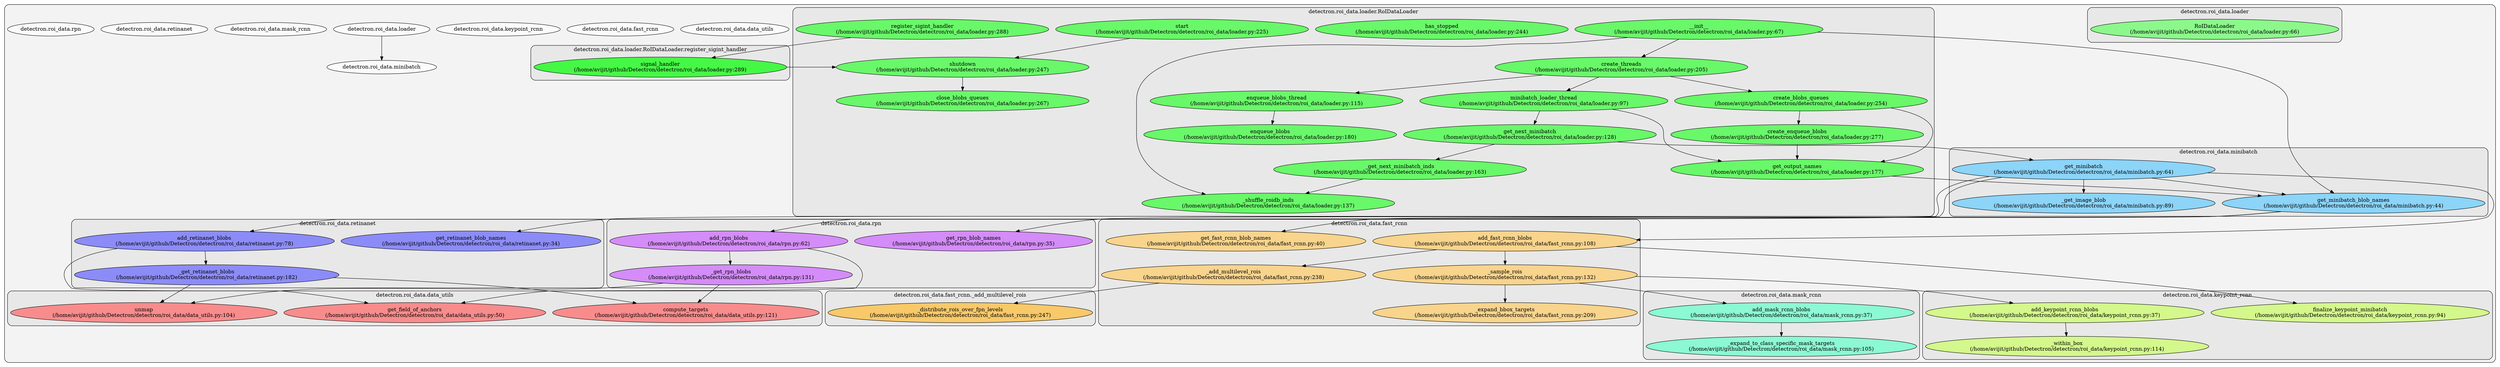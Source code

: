 digraph G {
    graph [rankdir=TB, clusterrank="local"];
    subgraph cluster_G {

        graph [style="filled,rounded",fillcolor="#80808018", label=""];
        detectron__roi_data__data_utils [label="detectron.roi_data.data_utils", style="filled", fillcolor="#ffffffb2", fontcolor="#000000", group="0"];
        detectron__roi_data__fast_rcnn [label="detectron.roi_data.fast_rcnn", style="filled", fillcolor="#ffffffb2", fontcolor="#000000", group="1"];
        detectron__roi_data__keypoint_rcnn [label="detectron.roi_data.keypoint_rcnn", style="filled", fillcolor="#ffffffb2", fontcolor="#000000", group="2"];
        detectron__roi_data__loader [label="detectron.roi_data.loader", style="filled", fillcolor="#ffffffb2", fontcolor="#000000", group="3"];
        detectron__roi_data__mask_rcnn [label="detectron.roi_data.mask_rcnn", style="filled", fillcolor="#ffffffb2", fontcolor="#000000", group="4"];
        detectron__roi_data__minibatch [label="detectron.roi_data.minibatch", style="filled", fillcolor="#ffffffb2", fontcolor="#000000", group="5"];
        detectron__roi_data__retinanet [label="detectron.roi_data.retinanet", style="filled", fillcolor="#ffffffb2", fontcolor="#000000", group="6"];
        detectron__roi_data__rpn [label="detectron.roi_data.rpn", style="filled", fillcolor="#ffffffb2", fontcolor="#000000", group="7"];
        subgraph cluster_detectron__roi_data__data_utils {

            graph [style="filled,rounded",fillcolor="#80808018", label="detectron.roi_data.data_utils"];
            detectron__roi_data__data_utils__compute_targets [label="compute_targets\n(/home/avijit/github/Detectron/detectron/roi_data/data_utils.py:121)", style="filled", fillcolor="#ff6565b2", fontcolor="#000000", group="0"];
        }
        subgraph cluster_detectron__roi_data__data_utils {

            graph [style="filled,rounded",fillcolor="#80808018", label="detectron.roi_data.data_utils"];
            detectron__roi_data__data_utils__get_field_of_anchors [label="get_field_of_anchors\n(/home/avijit/github/Detectron/detectron/roi_data/data_utils.py:50)", style="filled", fillcolor="#ff6565b2", fontcolor="#000000", group="0"];
        }
        subgraph cluster_detectron__roi_data__data_utils {

            graph [style="filled,rounded",fillcolor="#80808018", label="detectron.roi_data.data_utils"];
            detectron__roi_data__data_utils__unmap [label="unmap\n(/home/avijit/github/Detectron/detectron/roi_data/data_utils.py:104)", style="filled", fillcolor="#ff6565b2", fontcolor="#000000", group="0"];
        }
        subgraph cluster_detectron__roi_data__fast_rcnn {

            graph [style="filled,rounded",fillcolor="#80808018", label="detectron.roi_data.fast_rcnn"];
            detectron__roi_data__fast_rcnn___add_multilevel_rois [label="_add_multilevel_rois\n(/home/avijit/github/Detectron/detectron/roi_data/fast_rcnn.py:238)", style="filled", fillcolor="#ffcc65b2", fontcolor="#000000", group="1"];
        }
        subgraph cluster_detectron__roi_data__fast_rcnn {

            graph [style="filled,rounded",fillcolor="#80808018", label="detectron.roi_data.fast_rcnn"];
            detectron__roi_data__fast_rcnn___expand_bbox_targets [label="_expand_bbox_targets\n(/home/avijit/github/Detectron/detectron/roi_data/fast_rcnn.py:209)", style="filled", fillcolor="#ffcc65b2", fontcolor="#000000", group="1"];
        }
        subgraph cluster_detectron__roi_data__fast_rcnn {

            graph [style="filled,rounded",fillcolor="#80808018", label="detectron.roi_data.fast_rcnn"];
            detectron__roi_data__fast_rcnn___sample_rois [label="_sample_rois\n(/home/avijit/github/Detectron/detectron/roi_data/fast_rcnn.py:132)", style="filled", fillcolor="#ffcc65b2", fontcolor="#000000", group="1"];
        }
        subgraph cluster_detectron__roi_data__fast_rcnn {

            graph [style="filled,rounded",fillcolor="#80808018", label="detectron.roi_data.fast_rcnn"];
            detectron__roi_data__fast_rcnn__add_fast_rcnn_blobs [label="add_fast_rcnn_blobs\n(/home/avijit/github/Detectron/detectron/roi_data/fast_rcnn.py:108)", style="filled", fillcolor="#ffcc65b2", fontcolor="#000000", group="1"];
        }
        subgraph cluster_detectron__roi_data__fast_rcnn {

            graph [style="filled,rounded",fillcolor="#80808018", label="detectron.roi_data.fast_rcnn"];
            detectron__roi_data__fast_rcnn__get_fast_rcnn_blob_names [label="get_fast_rcnn_blob_names\n(/home/avijit/github/Detectron/detectron/roi_data/fast_rcnn.py:40)", style="filled", fillcolor="#ffcc65b2", fontcolor="#000000", group="1"];
        }
        subgraph cluster_detectron__roi_data__fast_rcnn___add_multilevel_rois {

            graph [style="filled,rounded",fillcolor="#80808018", label="detectron.roi_data.fast_rcnn._add_multilevel_rois"];
            detectron__roi_data__fast_rcnn___add_multilevel_rois___distribute_rois_over_fpn_levels [label="_distribute_rois_over_fpn_levels\n(/home/avijit/github/Detectron/detectron/roi_data/fast_rcnn.py:247)", style="filled", fillcolor="#ffbb32b2", fontcolor="#000000", group="1"];
        }
        subgraph cluster_detectron__roi_data__keypoint_rcnn {

            graph [style="filled,rounded",fillcolor="#80808018", label="detectron.roi_data.keypoint_rcnn"];
            detectron__roi_data__keypoint_rcnn___within_box [label="_within_box\n(/home/avijit/github/Detectron/detectron/roi_data/keypoint_rcnn.py:114)", style="filled", fillcolor="#cbff65b2", fontcolor="#000000", group="2"];
        }
        subgraph cluster_detectron__roi_data__keypoint_rcnn {

            graph [style="filled,rounded",fillcolor="#80808018", label="detectron.roi_data.keypoint_rcnn"];
            detectron__roi_data__keypoint_rcnn__add_keypoint_rcnn_blobs [label="add_keypoint_rcnn_blobs\n(/home/avijit/github/Detectron/detectron/roi_data/keypoint_rcnn.py:37)", style="filled", fillcolor="#cbff65b2", fontcolor="#000000", group="2"];
        }
        subgraph cluster_detectron__roi_data__keypoint_rcnn {

            graph [style="filled,rounded",fillcolor="#80808018", label="detectron.roi_data.keypoint_rcnn"];
            detectron__roi_data__keypoint_rcnn__finalize_keypoint_minibatch [label="finalize_keypoint_minibatch\n(/home/avijit/github/Detectron/detectron/roi_data/keypoint_rcnn.py:94)", style="filled", fillcolor="#cbff65b2", fontcolor="#000000", group="2"];
        }
        subgraph cluster_detectron__roi_data__loader {

            graph [style="filled,rounded",fillcolor="#80808018", label="detectron.roi_data.loader"];
            detectron__roi_data__loader__RoIDataLoader [label="RoIDataLoader\n(/home/avijit/github/Detectron/detectron/roi_data/loader.py:66)", style="filled", fillcolor="#65ff65b2", fontcolor="#000000", group="3"];
        }
        subgraph cluster_detectron__roi_data__loader__RoIDataLoader {

            graph [style="filled,rounded",fillcolor="#80808018", label="detectron.roi_data.loader.RoIDataLoader"];
            detectron__roi_data__loader__RoIDataLoader____init__ [label="__init__\n(/home/avijit/github/Detectron/detectron/roi_data/loader.py:67)", style="filled", fillcolor="#32ff32b2", fontcolor="#000000", group="3"];
        }
        subgraph cluster_detectron__roi_data__loader__RoIDataLoader {

            graph [style="filled,rounded",fillcolor="#80808018", label="detectron.roi_data.loader.RoIDataLoader"];
            detectron__roi_data__loader__RoIDataLoader___get_next_minibatch_inds [label="_get_next_minibatch_inds\n(/home/avijit/github/Detectron/detectron/roi_data/loader.py:163)", style="filled", fillcolor="#32ff32b2", fontcolor="#000000", group="3"];
        }
        subgraph cluster_detectron__roi_data__loader__RoIDataLoader {

            graph [style="filled,rounded",fillcolor="#80808018", label="detectron.roi_data.loader.RoIDataLoader"];
            detectron__roi_data__loader__RoIDataLoader___shuffle_roidb_inds [label="_shuffle_roidb_inds\n(/home/avijit/github/Detectron/detectron/roi_data/loader.py:137)", style="filled", fillcolor="#32ff32b2", fontcolor="#000000", group="3"];
        }
        subgraph cluster_detectron__roi_data__loader__RoIDataLoader {

            graph [style="filled,rounded",fillcolor="#80808018", label="detectron.roi_data.loader.RoIDataLoader"];
            detectron__roi_data__loader__RoIDataLoader__close_blobs_queues [label="close_blobs_queues\n(/home/avijit/github/Detectron/detectron/roi_data/loader.py:267)", style="filled", fillcolor="#32ff32b2", fontcolor="#000000", group="3"];
        }
        subgraph cluster_detectron__roi_data__loader__RoIDataLoader {

            graph [style="filled,rounded",fillcolor="#80808018", label="detectron.roi_data.loader.RoIDataLoader"];
            detectron__roi_data__loader__RoIDataLoader__create_blobs_queues [label="create_blobs_queues\n(/home/avijit/github/Detectron/detectron/roi_data/loader.py:254)", style="filled", fillcolor="#32ff32b2", fontcolor="#000000", group="3"];
        }
        subgraph cluster_detectron__roi_data__loader__RoIDataLoader {

            graph [style="filled,rounded",fillcolor="#80808018", label="detectron.roi_data.loader.RoIDataLoader"];
            detectron__roi_data__loader__RoIDataLoader__create_enqueue_blobs [label="create_enqueue_blobs\n(/home/avijit/github/Detectron/detectron/roi_data/loader.py:277)", style="filled", fillcolor="#32ff32b2", fontcolor="#000000", group="3"];
        }
        subgraph cluster_detectron__roi_data__loader__RoIDataLoader {

            graph [style="filled,rounded",fillcolor="#80808018", label="detectron.roi_data.loader.RoIDataLoader"];
            detectron__roi_data__loader__RoIDataLoader__create_threads [label="create_threads\n(/home/avijit/github/Detectron/detectron/roi_data/loader.py:205)", style="filled", fillcolor="#32ff32b2", fontcolor="#000000", group="3"];
        }
        subgraph cluster_detectron__roi_data__loader__RoIDataLoader {

            graph [style="filled,rounded",fillcolor="#80808018", label="detectron.roi_data.loader.RoIDataLoader"];
            detectron__roi_data__loader__RoIDataLoader__enqueue_blobs [label="enqueue_blobs\n(/home/avijit/github/Detectron/detectron/roi_data/loader.py:180)", style="filled", fillcolor="#32ff32b2", fontcolor="#000000", group="3"];
        }
        subgraph cluster_detectron__roi_data__loader__RoIDataLoader {

            graph [style="filled,rounded",fillcolor="#80808018", label="detectron.roi_data.loader.RoIDataLoader"];
            detectron__roi_data__loader__RoIDataLoader__enqueue_blobs_thread [label="enqueue_blobs_thread\n(/home/avijit/github/Detectron/detectron/roi_data/loader.py:115)", style="filled", fillcolor="#32ff32b2", fontcolor="#000000", group="3"];
        }
        subgraph cluster_detectron__roi_data__loader__RoIDataLoader {

            graph [style="filled,rounded",fillcolor="#80808018", label="detectron.roi_data.loader.RoIDataLoader"];
            detectron__roi_data__loader__RoIDataLoader__get_next_minibatch [label="get_next_minibatch\n(/home/avijit/github/Detectron/detectron/roi_data/loader.py:128)", style="filled", fillcolor="#32ff32b2", fontcolor="#000000", group="3"];
        }
        subgraph cluster_detectron__roi_data__loader__RoIDataLoader {

            graph [style="filled,rounded",fillcolor="#80808018", label="detectron.roi_data.loader.RoIDataLoader"];
            detectron__roi_data__loader__RoIDataLoader__get_output_names [label="get_output_names\n(/home/avijit/github/Detectron/detectron/roi_data/loader.py:177)", style="filled", fillcolor="#32ff32b2", fontcolor="#000000", group="3"];
        }
        subgraph cluster_detectron__roi_data__loader__RoIDataLoader {

            graph [style="filled,rounded",fillcolor="#80808018", label="detectron.roi_data.loader.RoIDataLoader"];
            detectron__roi_data__loader__RoIDataLoader__has_stopped [label="has_stopped\n(/home/avijit/github/Detectron/detectron/roi_data/loader.py:244)", style="filled", fillcolor="#32ff32b2", fontcolor="#000000", group="3"];
        }
        subgraph cluster_detectron__roi_data__loader__RoIDataLoader {

            graph [style="filled,rounded",fillcolor="#80808018", label="detectron.roi_data.loader.RoIDataLoader"];
            detectron__roi_data__loader__RoIDataLoader__minibatch_loader_thread [label="minibatch_loader_thread\n(/home/avijit/github/Detectron/detectron/roi_data/loader.py:97)", style="filled", fillcolor="#32ff32b2", fontcolor="#000000", group="3"];
        }
        subgraph cluster_detectron__roi_data__loader__RoIDataLoader {

            graph [style="filled,rounded",fillcolor="#80808018", label="detectron.roi_data.loader.RoIDataLoader"];
            detectron__roi_data__loader__RoIDataLoader__register_sigint_handler [label="register_sigint_handler\n(/home/avijit/github/Detectron/detectron/roi_data/loader.py:288)", style="filled", fillcolor="#32ff32b2", fontcolor="#000000", group="3"];
        }
        subgraph cluster_detectron__roi_data__loader__RoIDataLoader {

            graph [style="filled,rounded",fillcolor="#80808018", label="detectron.roi_data.loader.RoIDataLoader"];
            detectron__roi_data__loader__RoIDataLoader__shutdown [label="shutdown\n(/home/avijit/github/Detectron/detectron/roi_data/loader.py:247)", style="filled", fillcolor="#32ff32b2", fontcolor="#000000", group="3"];
        }
        subgraph cluster_detectron__roi_data__loader__RoIDataLoader {

            graph [style="filled,rounded",fillcolor="#80808018", label="detectron.roi_data.loader.RoIDataLoader"];
            detectron__roi_data__loader__RoIDataLoader__start [label="start\n(/home/avijit/github/Detectron/detectron/roi_data/loader.py:225)", style="filled", fillcolor="#32ff32b2", fontcolor="#000000", group="3"];
        }
        subgraph cluster_detectron__roi_data__loader__RoIDataLoader__register_sigint_handler {

            graph [style="filled,rounded",fillcolor="#80808018", label="detectron.roi_data.loader.RoIDataLoader.register_sigint_handler"];
            detectron__roi_data__loader__RoIDataLoader__register_sigint_handler__signal_handler [label="signal_handler\n(/home/avijit/github/Detectron/detectron/roi_data/loader.py:289)", style="filled", fillcolor="#00ff00b2", fontcolor="#000000", group="3"];
        }
        subgraph cluster_detectron__roi_data__mask_rcnn {

            graph [style="filled,rounded",fillcolor="#80808018", label="detectron.roi_data.mask_rcnn"];
            detectron__roi_data__mask_rcnn___expand_to_class_specific_mask_targets [label="_expand_to_class_specific_mask_targets\n(/home/avijit/github/Detectron/detectron/roi_data/mask_rcnn.py:105)", style="filled", fillcolor="#65ffccb2", fontcolor="#000000", group="4"];
        }
        subgraph cluster_detectron__roi_data__mask_rcnn {

            graph [style="filled,rounded",fillcolor="#80808018", label="detectron.roi_data.mask_rcnn"];
            detectron__roi_data__mask_rcnn__add_mask_rcnn_blobs [label="add_mask_rcnn_blobs\n(/home/avijit/github/Detectron/detectron/roi_data/mask_rcnn.py:37)", style="filled", fillcolor="#65ffccb2", fontcolor="#000000", group="4"];
        }
        subgraph cluster_detectron__roi_data__minibatch {

            graph [style="filled,rounded",fillcolor="#80808018", label="detectron.roi_data.minibatch"];
            detectron__roi_data__minibatch___get_image_blob [label="_get_image_blob\n(/home/avijit/github/Detectron/detectron/roi_data/minibatch.py:89)", style="filled", fillcolor="#65cbffb2", fontcolor="#000000", group="5"];
        }
        subgraph cluster_detectron__roi_data__minibatch {

            graph [style="filled,rounded",fillcolor="#80808018", label="detectron.roi_data.minibatch"];
            detectron__roi_data__minibatch__get_minibatch [label="get_minibatch\n(/home/avijit/github/Detectron/detectron/roi_data/minibatch.py:64)", style="filled", fillcolor="#65cbffb2", fontcolor="#000000", group="5"];
        }
        subgraph cluster_detectron__roi_data__minibatch {

            graph [style="filled,rounded",fillcolor="#80808018", label="detectron.roi_data.minibatch"];
            detectron__roi_data__minibatch__get_minibatch_blob_names [label="get_minibatch_blob_names\n(/home/avijit/github/Detectron/detectron/roi_data/minibatch.py:44)", style="filled", fillcolor="#65cbffb2", fontcolor="#000000", group="5"];
        }
        subgraph cluster_detectron__roi_data__retinanet {

            graph [style="filled,rounded",fillcolor="#80808018", label="detectron.roi_data.retinanet"];
            detectron__roi_data__retinanet___get_retinanet_blobs [label="_get_retinanet_blobs\n(/home/avijit/github/Detectron/detectron/roi_data/retinanet.py:182)", style="filled", fillcolor="#6565ffb2", fontcolor="#000000", group="6"];
        }
        subgraph cluster_detectron__roi_data__retinanet {

            graph [style="filled,rounded",fillcolor="#80808018", label="detectron.roi_data.retinanet"];
            detectron__roi_data__retinanet__add_retinanet_blobs [label="add_retinanet_blobs\n(/home/avijit/github/Detectron/detectron/roi_data/retinanet.py:78)", style="filled", fillcolor="#6565ffb2", fontcolor="#000000", group="6"];
        }
        subgraph cluster_detectron__roi_data__retinanet {

            graph [style="filled,rounded",fillcolor="#80808018", label="detectron.roi_data.retinanet"];
            detectron__roi_data__retinanet__get_retinanet_blob_names [label="get_retinanet_blob_names\n(/home/avijit/github/Detectron/detectron/roi_data/retinanet.py:34)", style="filled", fillcolor="#6565ffb2", fontcolor="#000000", group="6"];
        }
        subgraph cluster_detectron__roi_data__rpn {

            graph [style="filled,rounded",fillcolor="#80808018", label="detectron.roi_data.rpn"];
            detectron__roi_data__rpn___get_rpn_blobs [label="_get_rpn_blobs\n(/home/avijit/github/Detectron/detectron/roi_data/rpn.py:131)", style="filled", fillcolor="#cc65ffb2", fontcolor="#000000", group="7"];
        }
        subgraph cluster_detectron__roi_data__rpn {

            graph [style="filled,rounded",fillcolor="#80808018", label="detectron.roi_data.rpn"];
            detectron__roi_data__rpn__add_rpn_blobs [label="add_rpn_blobs\n(/home/avijit/github/Detectron/detectron/roi_data/rpn.py:62)", style="filled", fillcolor="#cc65ffb2", fontcolor="#000000", group="7"];
        }
        subgraph cluster_detectron__roi_data__rpn {

            graph [style="filled,rounded",fillcolor="#80808018", label="detectron.roi_data.rpn"];
            detectron__roi_data__rpn__get_rpn_blob_names [label="get_rpn_blob_names\n(/home/avijit/github/Detectron/detectron/roi_data/rpn.py:35)", style="filled", fillcolor="#cc65ffb2", fontcolor="#000000", group="7"];
        }
    }
        detectron__roi_data__fast_rcnn__add_fast_rcnn_blobs -> detectron__roi_data__keypoint_rcnn__finalize_keypoint_minibatch [style="solid", color="#000000"];
        detectron__roi_data__fast_rcnn__add_fast_rcnn_blobs -> detectron__roi_data__fast_rcnn___add_multilevel_rois [style="solid", color="#000000"];
        detectron__roi_data__fast_rcnn__add_fast_rcnn_blobs -> detectron__roi_data__fast_rcnn___sample_rois [style="solid", color="#000000"];
        detectron__roi_data__fast_rcnn___sample_rois -> detectron__roi_data__mask_rcnn__add_mask_rcnn_blobs [style="solid", color="#000000"];
        detectron__roi_data__fast_rcnn___sample_rois -> detectron__roi_data__keypoint_rcnn__add_keypoint_rcnn_blobs [style="solid", color="#000000"];
        detectron__roi_data__fast_rcnn___sample_rois -> detectron__roi_data__fast_rcnn___expand_bbox_targets [style="solid", color="#000000"];
        detectron__roi_data__fast_rcnn___add_multilevel_rois -> detectron__roi_data__fast_rcnn___add_multilevel_rois___distribute_rois_over_fpn_levels [style="solid", color="#000000"];
        detectron__roi_data__keypoint_rcnn__add_keypoint_rcnn_blobs -> detectron__roi_data__keypoint_rcnn___within_box [style="solid", color="#000000"];
        detectron__roi_data__loader -> detectron__roi_data__minibatch [style="solid", color="#000000"];
        detectron__roi_data__loader__RoIDataLoader____init__ -> detectron__roi_data__loader__RoIDataLoader__create_threads [style="solid", color="#000000"];
        detectron__roi_data__loader__RoIDataLoader____init__ -> detectron__roi_data__minibatch__get_minibatch_blob_names [style="solid", color="#000000"];
        detectron__roi_data__loader__RoIDataLoader____init__ -> detectron__roi_data__loader__RoIDataLoader___shuffle_roidb_inds [style="solid", color="#000000"];
        detectron__roi_data__loader__RoIDataLoader__minibatch_loader_thread -> detectron__roi_data__loader__RoIDataLoader__get_next_minibatch [style="solid", color="#000000"];
        detectron__roi_data__loader__RoIDataLoader__minibatch_loader_thread -> detectron__roi_data__loader__RoIDataLoader__get_output_names [style="solid", color="#000000"];
        detectron__roi_data__loader__RoIDataLoader__enqueue_blobs_thread -> detectron__roi_data__loader__RoIDataLoader__enqueue_blobs [style="solid", color="#000000"];
        detectron__roi_data__loader__RoIDataLoader__get_next_minibatch -> detectron__roi_data__loader__RoIDataLoader___get_next_minibatch_inds [style="solid", color="#000000"];
        detectron__roi_data__loader__RoIDataLoader__get_next_minibatch -> detectron__roi_data__minibatch__get_minibatch [style="solid", color="#000000"];
        detectron__roi_data__loader__RoIDataLoader___get_next_minibatch_inds -> detectron__roi_data__loader__RoIDataLoader___shuffle_roidb_inds [style="solid", color="#000000"];
        detectron__roi_data__loader__RoIDataLoader__get_output_names -> detectron__roi_data__minibatch__get_minibatch_blob_names [style="solid", color="#000000"];
        detectron__roi_data__loader__RoIDataLoader__create_threads -> detectron__roi_data__loader__RoIDataLoader__minibatch_loader_thread [style="solid", color="#000000"];
        detectron__roi_data__loader__RoIDataLoader__create_threads -> detectron__roi_data__loader__RoIDataLoader__enqueue_blobs_thread [style="solid", color="#000000"];
        detectron__roi_data__loader__RoIDataLoader__create_threads -> detectron__roi_data__loader__RoIDataLoader__create_blobs_queues [style="solid", color="#000000"];
        detectron__roi_data__loader__RoIDataLoader__start -> detectron__roi_data__loader__RoIDataLoader__shutdown [style="solid", color="#000000"];
        detectron__roi_data__loader__RoIDataLoader__shutdown -> detectron__roi_data__loader__RoIDataLoader__close_blobs_queues [style="solid", color="#000000"];
        detectron__roi_data__loader__RoIDataLoader__create_blobs_queues -> detectron__roi_data__loader__RoIDataLoader__get_output_names [style="solid", color="#000000"];
        detectron__roi_data__loader__RoIDataLoader__create_blobs_queues -> detectron__roi_data__loader__RoIDataLoader__create_enqueue_blobs [style="solid", color="#000000"];
        detectron__roi_data__loader__RoIDataLoader__create_enqueue_blobs -> detectron__roi_data__loader__RoIDataLoader__get_output_names [style="solid", color="#000000"];
        detectron__roi_data__loader__RoIDataLoader__register_sigint_handler__signal_handler -> detectron__roi_data__loader__RoIDataLoader__shutdown [style="solid", color="#000000"];
        detectron__roi_data__loader__RoIDataLoader__register_sigint_handler -> detectron__roi_data__loader__RoIDataLoader__register_sigint_handler__signal_handler [style="solid", color="#000000"];
        detectron__roi_data__mask_rcnn__add_mask_rcnn_blobs -> detectron__roi_data__mask_rcnn___expand_to_class_specific_mask_targets [style="solid", color="#000000"];
        detectron__roi_data__minibatch__get_minibatch_blob_names -> detectron__roi_data__retinanet__get_retinanet_blob_names [style="solid", color="#000000"];
        detectron__roi_data__minibatch__get_minibatch_blob_names -> detectron__roi_data__fast_rcnn__get_fast_rcnn_blob_names [style="solid", color="#000000"];
        detectron__roi_data__minibatch__get_minibatch_blob_names -> detectron__roi_data__rpn__get_rpn_blob_names [style="solid", color="#000000"];
        detectron__roi_data__minibatch__get_minibatch -> detectron__roi_data__minibatch___get_image_blob [style="solid", color="#000000"];
        detectron__roi_data__minibatch__get_minibatch -> detectron__roi_data__rpn__add_rpn_blobs [style="solid", color="#000000"];
        detectron__roi_data__minibatch__get_minibatch -> detectron__roi_data__retinanet__add_retinanet_blobs [style="solid", color="#000000"];
        detectron__roi_data__minibatch__get_minibatch -> detectron__roi_data__fast_rcnn__add_fast_rcnn_blobs [style="solid", color="#000000"];
        detectron__roi_data__minibatch__get_minibatch -> detectron__roi_data__minibatch__get_minibatch_blob_names [style="solid", color="#000000"];
        detectron__roi_data__retinanet__add_retinanet_blobs -> detectron__roi_data__data_utils__get_field_of_anchors [style="solid", color="#000000"];
        detectron__roi_data__retinanet__add_retinanet_blobs -> detectron__roi_data__retinanet___get_retinanet_blobs [style="solid", color="#000000"];
        detectron__roi_data__retinanet___get_retinanet_blobs -> detectron__roi_data__data_utils__unmap [style="solid", color="#000000"];
        detectron__roi_data__retinanet___get_retinanet_blobs -> detectron__roi_data__data_utils__compute_targets [style="solid", color="#000000"];
        detectron__roi_data__rpn__add_rpn_blobs -> detectron__roi_data__data_utils__get_field_of_anchors [style="solid", color="#000000"];
        detectron__roi_data__rpn__add_rpn_blobs -> detectron__roi_data__rpn___get_rpn_blobs [style="solid", color="#000000"];
        detectron__roi_data__rpn___get_rpn_blobs -> detectron__roi_data__data_utils__unmap [style="solid", color="#000000"];
        detectron__roi_data__rpn___get_rpn_blobs -> detectron__roi_data__data_utils__compute_targets [style="solid", color="#000000"];
    }
